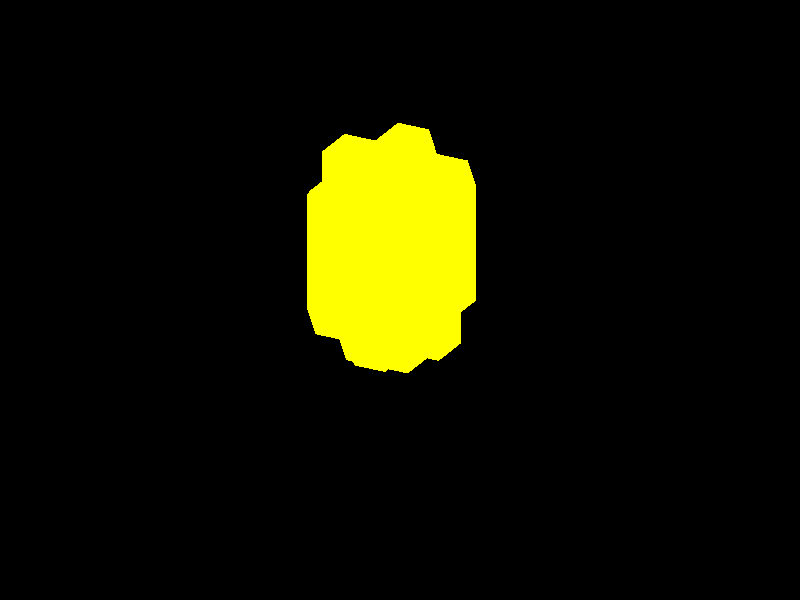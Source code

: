 #include "colors.inc"
#include "shapes.inc"

camera {         
    orthographic
  location <3,15,-10>
  look_at <0,0,1>
 }  
 
light_source {
    <0,20,-20>
    color <1,1,1>
}
 
#macro hex_prism (top, bottom, a, thicc)
difference {
    prism {
        top, bottom, 6,
        <a,0>, <a/2,a*sqrt(3)/2>, <-a/2,a*sqrt(3)/2>, <-a,0>, <-a/2,-a*sqrt(3)/2>, <a/2,-a*sqrt(3)/2>
    }
     prism {
        top+0.01, bottom+thicc, 6,
        <(a-thicc),0>, <(a-thicc)/2,(a-thicc)*sqrt(3)/2>, <-(a-thicc)/2,(a-thicc)*sqrt(3)/2>, <-(a-thicc),0>, <-(a-thicc)/2,-(a-thicc)*sqrt(3)/2>, <(a-thicc)/2,-(a-thicc)*sqrt(3)/2>
    }      
}    
#end

#macro trapeze_prism(top, bottom, a, th)
prism {
    top, bottom, 4,
    <-a/2,a*sqrt(3)/2>, <a/2,a*sqrt(3)/2>, <(a-th)/2, (a+th)*sqrt(3)/2>, <-(a-th)/2, (a+th)*sqrt(3)/2>

}
#end

#macro rhombus_prism(top, bottom, c, a)
prism {
    top, bottom, 4,
    <-a/2,a*sqrt(3)/2>,
    <((-a/2)-c),a*sqrt(3)/2>, 
    <((-a/2)-c/2), c*sqrt(3)/2+a*sqrt(3)/2>,
    <(-a/2)+c, c*sqrt(3)/2+a*sqrt(3)/2>   
   
}
#end

#macro whole_prism(hex_top, hex_bottom, trapeze_top, trapeze_bottom, rhombus_top, rhombus_bottom, hex_side, hex_thickness, trapeze_cutoff, rhombus_side)
merge {
    object {
        hex_prism(hex_top, hex_bottom, hex_side, hex_thickness)
        texture {
    pigment {
     color Yellow
     }  
}
    }
    object {  
        merge {
            trapeze_prism(trapeze_top, trapeze_bottom, hex_side, trapeze_cutoff)
            rhombus_prism(rhombus_top, rhombus_bottom, rhombus_side, hex_side)
            //rotate <0,60,0>
        }
        texture {
            pigment {
                 color Yellow
            }  
        }
    }
    object {  
        merge {
            trapeze_prism(trapeze_top, trapeze_bottom, hex_side, trapeze_cutoff)
            rhombus_prism(rhombus_top, rhombus_bottom, rhombus_side, hex_side)
            //rotate <0,60,0>
        }
        texture {
            pigment {
                 color Yellow
            }  
        }   
        rotate <0,60,0>
    }      
    object {  
        merge {
            trapeze_prism(trapeze_top, trapeze_bottom, hex_side, trapeze_cutoff)
            rhombus_prism(rhombus_top, rhombus_bottom, rhombus_side, hex_side)
            //rotate <0,60,0>
        }
        texture {
            pigment {
                 color Yellow
            }  
        }  
        rotate <0,120,0>
    }      
    object {  
        merge {
            trapeze_prism(trapeze_top, trapeze_bottom, hex_side, trapeze_cutoff)
            rhombus_prism(rhombus_top, rhombus_bottom, rhombus_side, hex_side)
            //rotate <0,60,0>
        }
        texture {
            pigment {
                 color Yellow
            }  
        } 
        rotate <0,180,0>
    }      
    object {  
        merge {
            trapeze_prism(trapeze_top, trapeze_bottom, hex_side, trapeze_cutoff)
            rhombus_prism(rhombus_top, rhombus_bottom, rhombus_side, hex_side)
        }
        texture {
            pigment {
                 color Yellow
            }  
        }
        rotate <0,240,0>
    }
    object {  
        merge {
            trapeze_prism(trapeze_top, trapeze_bottom, hex_side, trapeze_cutoff)
            rhombus_prism(rhombus_top, rhombus_bottom, rhombus_side, hex_side)
        }
        texture {
            pigment {
                 color Yellow
            }  
        }
        rotate <0,300,0>
    }                                                         
         
}

#end
            
//object {            
    whole_prism(5, 0, 7, 1, 6, 3, 2, 0.1, 1, 2/3)
    //hex_top, 
    //hex_bottom, 
    //trapeze_top, 
    //trapeze_bottom, 
    //rhombus_top, 
    //rhombus_bottom, 
    //hex_side, 
    //hex_thickness, 
    //trapeze_cutoff, 
    //rhombus_side
//}
